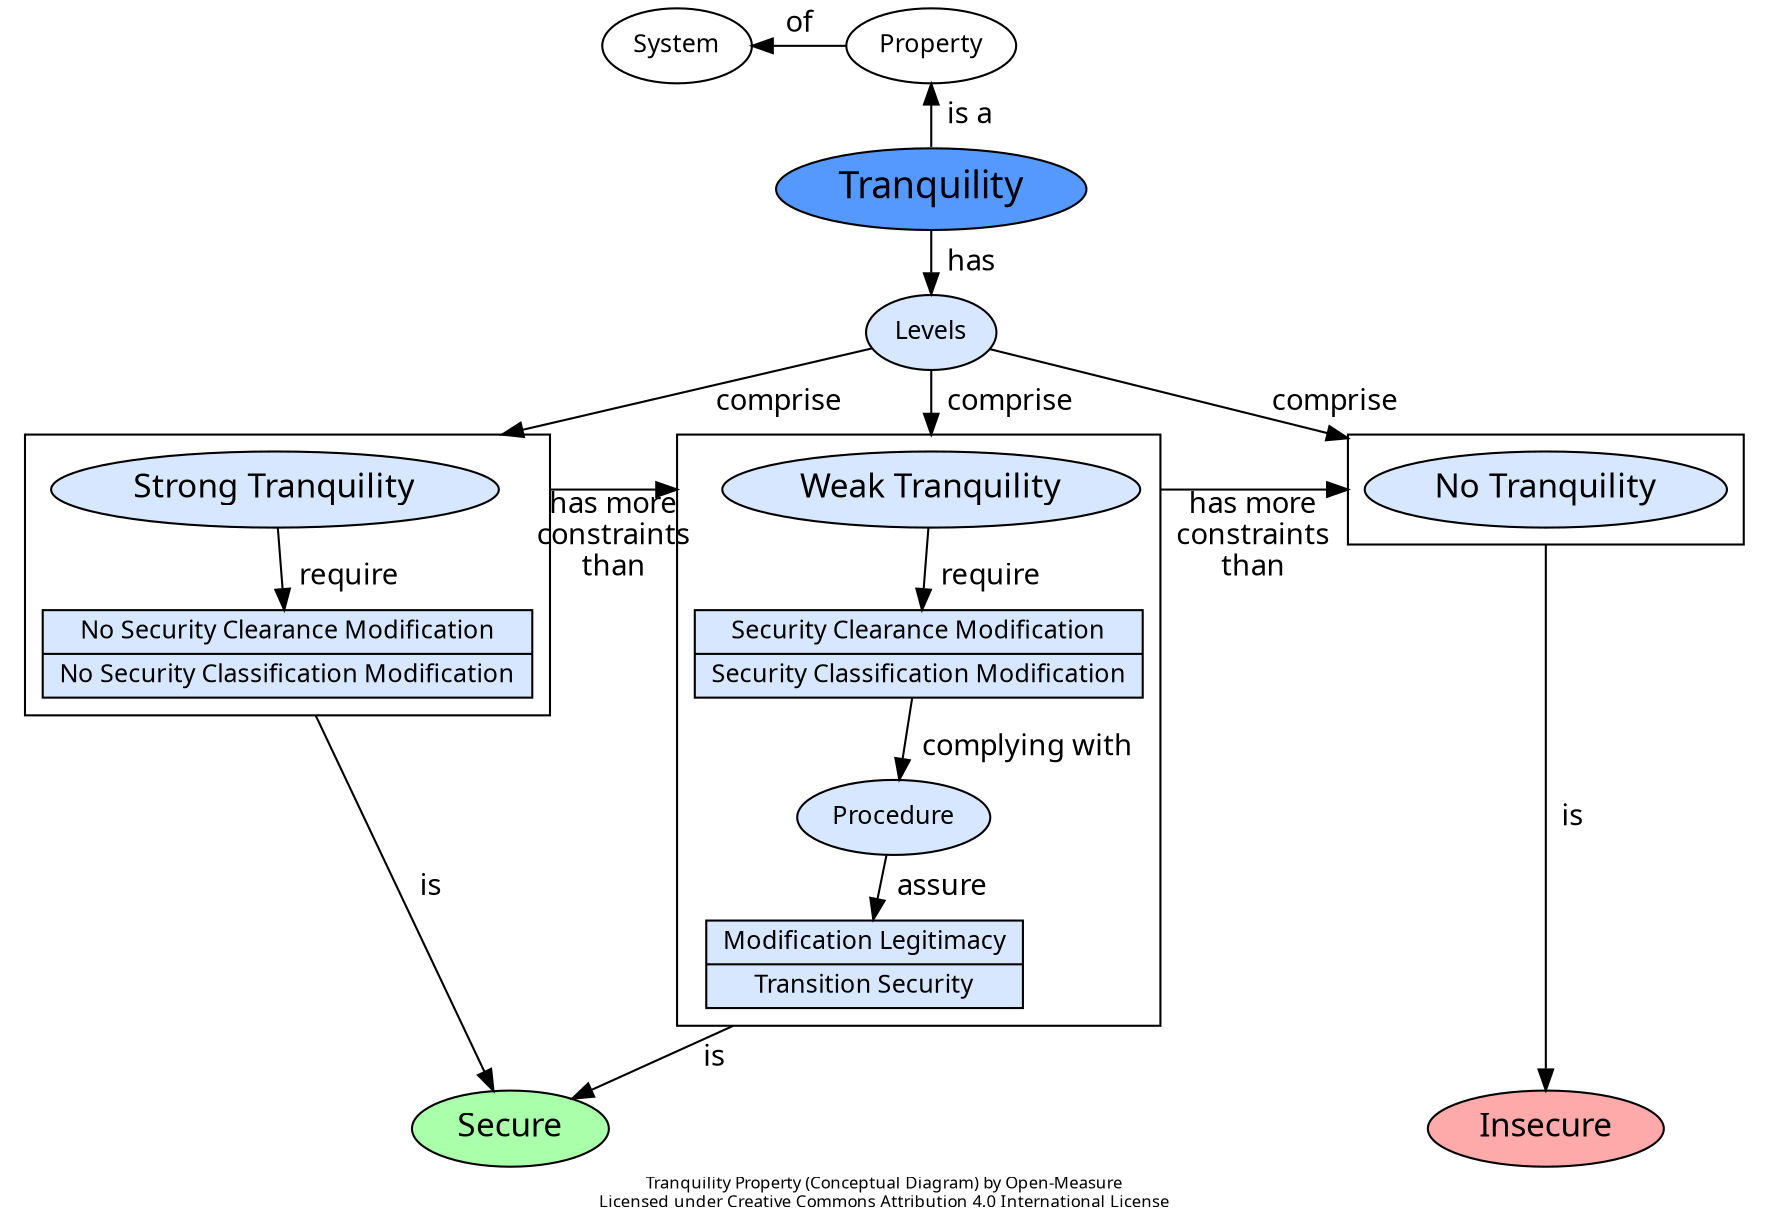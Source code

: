 digraph G {
	rankdir="TB";
	ranksep="0";
	splines="curve";
	newrank=true;
	packmode="clust";
	compound=true;
	fontname="Calibri";
	label="Tranquility Property (Conceptual Diagram) by Open-Measure\nLicensed under Creative Commons Attribution 4.0 International License";
	fontsize=8;
	node[shape="ellipse", fontsize=12, fillcolor="#d6e7ff", style="filled", fontname="Calibri"];
	edge[fontname="Calibri", minlen="1"];

	# Parent Concept
	n_system [label="System", fillcolor="#ffffff"];
	n_system -> n_property [weight=10, label="  of  ", dir="back"];
	n_property [label="Property", fillcolor="#ffffff"];
	n_property -> n_tranquility_property [weight=10, label="  is a  ", dir="back"];

	# Concept
	n_tranquility_property [label="Tranquility", fontsize=18, fillcolor="#5599ff", URL="https://open-measure.atlassian.net/wiki/spaces/DIC/pages/1079050286"];

	# Children Concepts
	n_levels [label="Levels"];
	n_tranquility_property -> n_levels [label="  has  "];

	subgraph cluster_strong {
		color=black;
		label = "";
		n_strong_tranquility_property [label="Strong Tranquility", fontsize=16];
		n_strong_requirements [label="{No Security Clearance Modification|No Security Classification Modification}", shape="record", color="black", fontcolor="black"];
		n_strong_tranquility_property -> n_strong_requirements [label="  require  "]
	}
	n_levels -> n_strong_tranquility_property [label="  comprise  ", lhead="cluster_strong"];

	subgraph cluster_weak {
		color=black;
		label = "";
		n_weak_tranquility_property [label="Weak Tranquility", fontsize=16];
		n_weak_requirements [label="{Security Clearance Modification|Security Classification Modification}", shape="record", color="black", fontcolor="black"];
		n_weak_tranquility_property -> n_weak_requirements [label="  require  "]
		n_weak_procedure [label="Procedure"];
		n_weak_requirements -> n_weak_procedure [label="  complying with  "]
		n_weak_policy_requirements [label="{Modification Legitimacy|Transition Security}", shape="record", color="black", fontcolor="black"];
		n_weak_procedure -> n_weak_policy_requirements [label="  assure  "]
	}
	n_levels -> n_weak_tranquility_property [label="  comprise  ", lhead="cluster_weak"];
	n_strong_tranquility_property -> n_weak_tranquility_property [minlen=3, labelloc=b, xlabel="  has more  \n  constraints  \n  than  ", ltail=cluster_strong, lhead=cluster_weak];

	subgraph cluster_no {
		color=black;
		label = "";
		n_no_tranquility_property [label="No Tranquility", fontsize=16];
	}
	n_levels -> n_no_tranquility_property [label="  comprise  ", lhead="cluster_no"];
	n_weak_tranquility_property -> n_no_tranquility_property [minlen=3, labelloc=b, xlabel="  has more  \n  constraints  \n  than  ", ltail=cluster_weak, lhead=cluster_no];

	n_secure [label="Secure", fillcolor="#aaffaa", fontsize=16];
	n_strong_requirements -> n_secure [label="  is  ", ltail=cluster_strong];
	n_weak_policy_requirements -> n_secure [label="  is  ", ltail=cluster_weak];

	n_insecure [label="Insecure", fillcolor="#ffaaaa", fontsize=16];
	n_no_tranquility_property -> n_insecure [label="  is  ", ltail=cluster_no];

	# Levels
	{ rank=same; n_system; n_property }
	{ rank=same; n_secure; n_insecure }
	{ rank=same; n_strong_tranquility_property; n_weak_tranquility_property; n_no_tranquility_property }
	{ rank=same; n_strong_requirements; n_weak_requirements }

}
